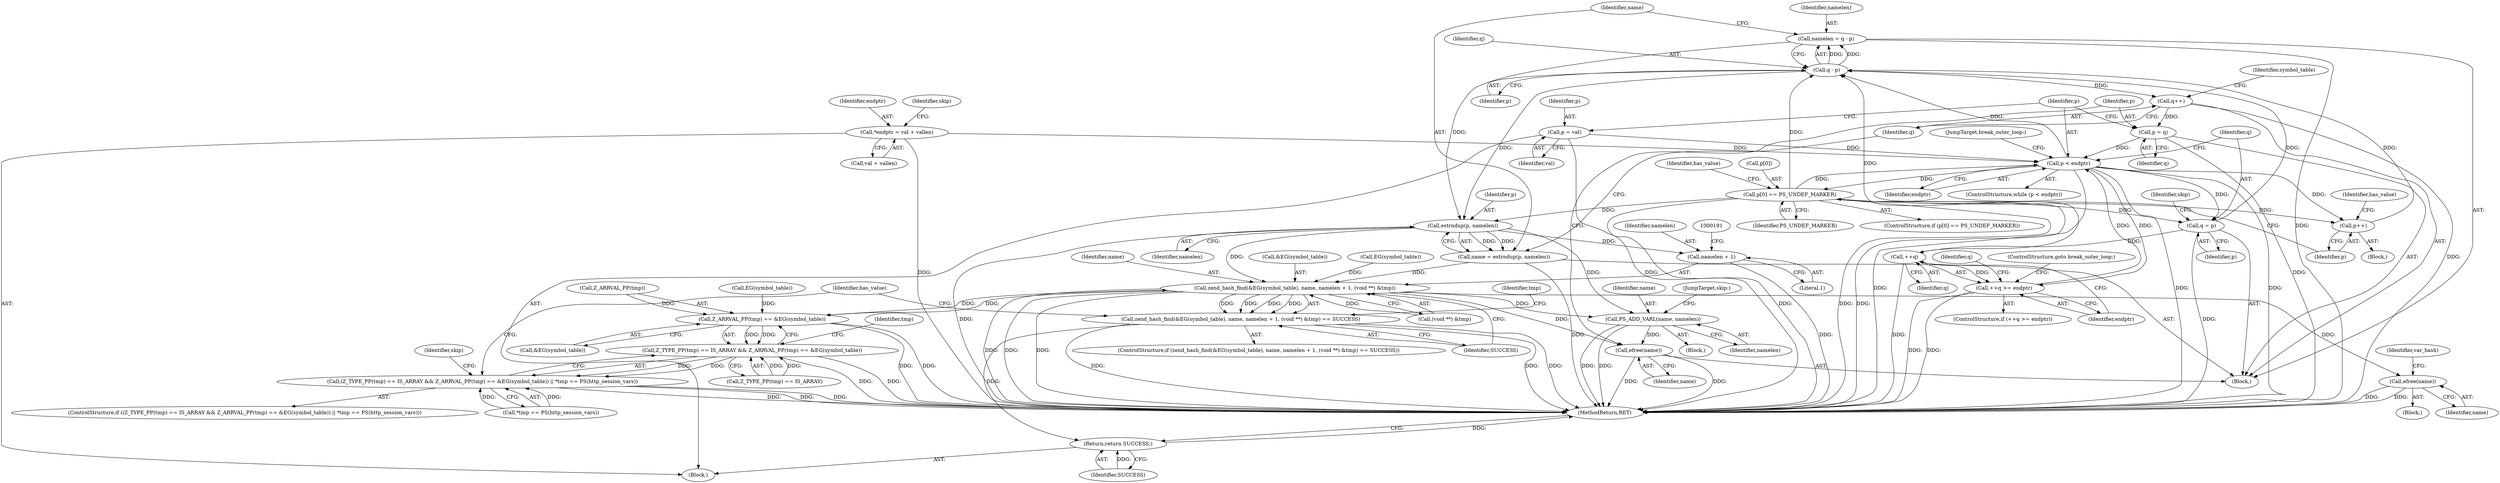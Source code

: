 digraph "0_php-src_8763c6090d627d8bb0ee1d030c30e58f406be9ce?w=1_0@integer" {
"1000168" [label="(Call,namelen = q - p)"];
"1000170" [label="(Call,q - p)"];
"1000133" [label="(Call,q = p)"];
"1000128" [label="(Call,p < endptr)"];
"1000124" [label="(Call,p = val)"];
"1000152" [label="(Call,p[0] == PS_UNDEF_MARKER)"];
"1000256" [label="(Call,p = q)"];
"1000178" [label="(Call,q++)"];
"1000146" [label="(Call,++q >= endptr)"];
"1000147" [label="(Call,++q)"];
"1000109" [label="(Call,*endptr = val + vallen)"];
"1000158" [label="(Call,p++)"];
"1000175" [label="(Call,estrndup(p, namelen))"];
"1000173" [label="(Call,name = estrndup(p, namelen))"];
"1000182" [label="(Call,zend_hash_find(&EG(symbol_table), name, namelen + 1, (void **) &tmp))"];
"1000181" [label="(Call,zend_hash_find(&EG(symbol_table), name, namelen + 1, (void **) &tmp) == SUCCESS)"];
"1000262" [label="(Return,return SUCCESS;)"];
"1000203" [label="(Call,Z_ARRVAL_PP(tmp) == &EG(symbol_table))"];
"1000198" [label="(Call,Z_TYPE_PP(tmp) == IS_ARRAY && Z_ARRVAL_PP(tmp) == &EG(symbol_table))"];
"1000197" [label="(Call,(Z_TYPE_PP(tmp) == IS_ARRAY && Z_ARRVAL_PP(tmp) == &EG(symbol_table)) || *tmp == PS(http_session_vars))"];
"1000240" [label="(Call,efree(name))"];
"1000250" [label="(Call,PS_ADD_VARL(name, namelen))"];
"1000254" [label="(Call,efree(name))"];
"1000187" [label="(Call,namelen + 1)"];
"1000251" [label="(Identifier,name)"];
"1000131" [label="(Block,)"];
"1000124" [label="(Call,p = val)"];
"1000184" [label="(Call,EG(symbol_table))"];
"1000171" [label="(Identifier,q)"];
"1000127" [label="(ControlStructure,while (p < endptr))"];
"1000256" [label="(Call,p = q)"];
"1000206" [label="(Call,&EG(symbol_table))"];
"1000186" [label="(Identifier,name)"];
"1000258" [label="(Identifier,q)"];
"1000125" [label="(Identifier,p)"];
"1000252" [label="(Identifier,namelen)"];
"1000199" [label="(Call,Z_TYPE_PP(tmp) == IS_ARRAY)"];
"1000151" [label="(ControlStructure,if (p[0] == PS_UNDEF_MARKER))"];
"1000130" [label="(Identifier,endptr)"];
"1000176" [label="(Identifier,p)"];
"1000172" [label="(Identifier,p)"];
"1000150" [label="(ControlStructure,goto break_outer_loop;)"];
"1000135" [label="(Identifier,p)"];
"1000209" [label="(Call,*tmp == PS(http_session_vars))"];
"1000145" [label="(ControlStructure,if (++q >= endptr))"];
"1000241" [label="(Identifier,name)"];
"1000196" [label="(ControlStructure,if ((Z_TYPE_PP(tmp) == IS_ARRAY && Z_ARRVAL_PP(tmp) == &EG(symbol_table)) || *tmp == PS(http_session_vars)))"];
"1000234" [label="(Block,)"];
"1000168" [label="(Call,namelen = q - p)"];
"1000177" [label="(Identifier,namelen)"];
"1000263" [label="(Identifier,SUCCESS)"];
"1000137" [label="(Identifier,skip)"];
"1000194" [label="(Identifier,SUCCESS)"];
"1000198" [label="(Call,Z_TYPE_PP(tmp) == IS_ARRAY && Z_ARRVAL_PP(tmp) == &EG(symbol_table))"];
"1000161" [label="(Identifier,has_value)"];
"1000126" [label="(Identifier,val)"];
"1000197" [label="(Call,(Z_TYPE_PP(tmp) == IS_ARRAY && Z_ARRVAL_PP(tmp) == &EG(symbol_table)) || *tmp == PS(http_session_vars))"];
"1000159" [label="(Identifier,p)"];
"1000188" [label="(Identifier,namelen)"];
"1000255" [label="(Identifier,name)"];
"1000187" [label="(Call,namelen + 1)"];
"1000204" [label="(Call,Z_ARRVAL_PP(tmp))"];
"1000219" [label="(Identifier,has_value)"];
"1000152" [label="(Call,p[0] == PS_UNDEF_MARKER)"];
"1000240" [label="(Call,efree(name))"];
"1000153" [label="(Call,p[0])"];
"1000146" [label="(Call,++q >= endptr)"];
"1000120" [label="(Identifier,skip)"];
"1000185" [label="(Identifier,symbol_table)"];
"1000181" [label="(Call,zend_hash_find(&EG(symbol_table), name, namelen + 1, (void **) &tmp) == SUCCESS)"];
"1000249" [label="(Block,)"];
"1000129" [label="(Identifier,p)"];
"1000149" [label="(Identifier,endptr)"];
"1000142" [label="(Identifier,q)"];
"1000183" [label="(Call,&EG(symbol_table))"];
"1000207" [label="(Call,EG(symbol_table))"];
"1000110" [label="(Identifier,endptr)"];
"1000190" [label="(Call,(void **) &tmp)"];
"1000169" [label="(Identifier,namelen)"];
"1000134" [label="(Identifier,q)"];
"1000158" [label="(Call,p++)"];
"1000166" [label="(Identifier,has_value)"];
"1000147" [label="(Call,++q)"];
"1000148" [label="(Identifier,q)"];
"1000262" [label="(Return,return SUCCESS;)"];
"1000157" [label="(Block,)"];
"1000175" [label="(Call,estrndup(p, namelen))"];
"1000259" [label="(JumpTarget,break_outer_loop:)"];
"1000257" [label="(Identifier,p)"];
"1000250" [label="(Call,PS_ADD_VARL(name, namelen))"];
"1000201" [label="(Identifier,tmp)"];
"1000179" [label="(Identifier,q)"];
"1000178" [label="(Call,q++)"];
"1000264" [label="(MethodReturn,RET)"];
"1000180" [label="(ControlStructure,if (zend_hash_find(&EG(symbol_table), name, namelen + 1, (void **) &tmp) == SUCCESS))"];
"1000216" [label="(Identifier,skip)"];
"1000156" [label="(Identifier,PS_UNDEF_MARKER)"];
"1000133" [label="(Call,q = p)"];
"1000253" [label="(JumpTarget,skip:)"];
"1000203" [label="(Call,Z_ARRVAL_PP(tmp) == &EG(symbol_table))"];
"1000243" [label="(Identifier,var_hash)"];
"1000109" [label="(Call,*endptr = val + vallen)"];
"1000170" [label="(Call,q - p)"];
"1000174" [label="(Identifier,name)"];
"1000254" [label="(Call,efree(name))"];
"1000211" [label="(Identifier,tmp)"];
"1000173" [label="(Call,name = estrndup(p, namelen))"];
"1000104" [label="(Block,)"];
"1000111" [label="(Call,val + vallen)"];
"1000189" [label="(Literal,1)"];
"1000128" [label="(Call,p < endptr)"];
"1000182" [label="(Call,zend_hash_find(&EG(symbol_table), name, namelen + 1, (void **) &tmp))"];
"1000168" -> "1000131"  [label="AST: "];
"1000168" -> "1000170"  [label="CFG: "];
"1000169" -> "1000168"  [label="AST: "];
"1000170" -> "1000168"  [label="AST: "];
"1000174" -> "1000168"  [label="CFG: "];
"1000168" -> "1000264"  [label="DDG: "];
"1000170" -> "1000168"  [label="DDG: "];
"1000170" -> "1000168"  [label="DDG: "];
"1000168" -> "1000175"  [label="DDG: "];
"1000170" -> "1000172"  [label="CFG: "];
"1000171" -> "1000170"  [label="AST: "];
"1000172" -> "1000170"  [label="AST: "];
"1000133" -> "1000170"  [label="DDG: "];
"1000147" -> "1000170"  [label="DDG: "];
"1000158" -> "1000170"  [label="DDG: "];
"1000152" -> "1000170"  [label="DDG: "];
"1000128" -> "1000170"  [label="DDG: "];
"1000170" -> "1000175"  [label="DDG: "];
"1000170" -> "1000178"  [label="DDG: "];
"1000133" -> "1000131"  [label="AST: "];
"1000133" -> "1000135"  [label="CFG: "];
"1000134" -> "1000133"  [label="AST: "];
"1000135" -> "1000133"  [label="AST: "];
"1000137" -> "1000133"  [label="CFG: "];
"1000133" -> "1000264"  [label="DDG: "];
"1000128" -> "1000133"  [label="DDG: "];
"1000152" -> "1000133"  [label="DDG: "];
"1000133" -> "1000147"  [label="DDG: "];
"1000128" -> "1000127"  [label="AST: "];
"1000128" -> "1000130"  [label="CFG: "];
"1000129" -> "1000128"  [label="AST: "];
"1000130" -> "1000128"  [label="AST: "];
"1000134" -> "1000128"  [label="CFG: "];
"1000259" -> "1000128"  [label="CFG: "];
"1000128" -> "1000264"  [label="DDG: "];
"1000128" -> "1000264"  [label="DDG: "];
"1000128" -> "1000264"  [label="DDG: "];
"1000124" -> "1000128"  [label="DDG: "];
"1000152" -> "1000128"  [label="DDG: "];
"1000256" -> "1000128"  [label="DDG: "];
"1000146" -> "1000128"  [label="DDG: "];
"1000109" -> "1000128"  [label="DDG: "];
"1000128" -> "1000146"  [label="DDG: "];
"1000128" -> "1000152"  [label="DDG: "];
"1000128" -> "1000158"  [label="DDG: "];
"1000124" -> "1000104"  [label="AST: "];
"1000124" -> "1000126"  [label="CFG: "];
"1000125" -> "1000124"  [label="AST: "];
"1000126" -> "1000124"  [label="AST: "];
"1000129" -> "1000124"  [label="CFG: "];
"1000124" -> "1000264"  [label="DDG: "];
"1000152" -> "1000151"  [label="AST: "];
"1000152" -> "1000156"  [label="CFG: "];
"1000153" -> "1000152"  [label="AST: "];
"1000156" -> "1000152"  [label="AST: "];
"1000159" -> "1000152"  [label="CFG: "];
"1000166" -> "1000152"  [label="CFG: "];
"1000152" -> "1000264"  [label="DDG: "];
"1000152" -> "1000264"  [label="DDG: "];
"1000152" -> "1000264"  [label="DDG: "];
"1000152" -> "1000158"  [label="DDG: "];
"1000152" -> "1000175"  [label="DDG: "];
"1000256" -> "1000131"  [label="AST: "];
"1000256" -> "1000258"  [label="CFG: "];
"1000257" -> "1000256"  [label="AST: "];
"1000258" -> "1000256"  [label="AST: "];
"1000129" -> "1000256"  [label="CFG: "];
"1000256" -> "1000264"  [label="DDG: "];
"1000178" -> "1000256"  [label="DDG: "];
"1000178" -> "1000131"  [label="AST: "];
"1000178" -> "1000179"  [label="CFG: "];
"1000179" -> "1000178"  [label="AST: "];
"1000185" -> "1000178"  [label="CFG: "];
"1000178" -> "1000264"  [label="DDG: "];
"1000146" -> "1000145"  [label="AST: "];
"1000146" -> "1000149"  [label="CFG: "];
"1000147" -> "1000146"  [label="AST: "];
"1000149" -> "1000146"  [label="AST: "];
"1000142" -> "1000146"  [label="CFG: "];
"1000150" -> "1000146"  [label="CFG: "];
"1000146" -> "1000264"  [label="DDG: "];
"1000146" -> "1000264"  [label="DDG: "];
"1000147" -> "1000146"  [label="DDG: "];
"1000147" -> "1000148"  [label="CFG: "];
"1000148" -> "1000147"  [label="AST: "];
"1000149" -> "1000147"  [label="CFG: "];
"1000147" -> "1000264"  [label="DDG: "];
"1000109" -> "1000104"  [label="AST: "];
"1000109" -> "1000111"  [label="CFG: "];
"1000110" -> "1000109"  [label="AST: "];
"1000111" -> "1000109"  [label="AST: "];
"1000120" -> "1000109"  [label="CFG: "];
"1000109" -> "1000264"  [label="DDG: "];
"1000158" -> "1000157"  [label="AST: "];
"1000158" -> "1000159"  [label="CFG: "];
"1000159" -> "1000158"  [label="AST: "];
"1000161" -> "1000158"  [label="CFG: "];
"1000175" -> "1000173"  [label="AST: "];
"1000175" -> "1000177"  [label="CFG: "];
"1000176" -> "1000175"  [label="AST: "];
"1000177" -> "1000175"  [label="AST: "];
"1000173" -> "1000175"  [label="CFG: "];
"1000175" -> "1000264"  [label="DDG: "];
"1000175" -> "1000173"  [label="DDG: "];
"1000175" -> "1000173"  [label="DDG: "];
"1000175" -> "1000182"  [label="DDG: "];
"1000175" -> "1000187"  [label="DDG: "];
"1000175" -> "1000250"  [label="DDG: "];
"1000173" -> "1000131"  [label="AST: "];
"1000174" -> "1000173"  [label="AST: "];
"1000179" -> "1000173"  [label="CFG: "];
"1000173" -> "1000264"  [label="DDG: "];
"1000173" -> "1000182"  [label="DDG: "];
"1000182" -> "1000181"  [label="AST: "];
"1000182" -> "1000190"  [label="CFG: "];
"1000183" -> "1000182"  [label="AST: "];
"1000186" -> "1000182"  [label="AST: "];
"1000187" -> "1000182"  [label="AST: "];
"1000190" -> "1000182"  [label="AST: "];
"1000194" -> "1000182"  [label="CFG: "];
"1000182" -> "1000264"  [label="DDG: "];
"1000182" -> "1000264"  [label="DDG: "];
"1000182" -> "1000264"  [label="DDG: "];
"1000182" -> "1000181"  [label="DDG: "];
"1000182" -> "1000181"  [label="DDG: "];
"1000182" -> "1000181"  [label="DDG: "];
"1000182" -> "1000181"  [label="DDG: "];
"1000203" -> "1000182"  [label="DDG: "];
"1000184" -> "1000182"  [label="DDG: "];
"1000190" -> "1000182"  [label="DDG: "];
"1000182" -> "1000203"  [label="DDG: "];
"1000182" -> "1000240"  [label="DDG: "];
"1000182" -> "1000250"  [label="DDG: "];
"1000182" -> "1000254"  [label="DDG: "];
"1000181" -> "1000180"  [label="AST: "];
"1000181" -> "1000194"  [label="CFG: "];
"1000194" -> "1000181"  [label="AST: "];
"1000201" -> "1000181"  [label="CFG: "];
"1000219" -> "1000181"  [label="CFG: "];
"1000181" -> "1000264"  [label="DDG: "];
"1000181" -> "1000264"  [label="DDG: "];
"1000181" -> "1000264"  [label="DDG: "];
"1000181" -> "1000262"  [label="DDG: "];
"1000262" -> "1000104"  [label="AST: "];
"1000262" -> "1000263"  [label="CFG: "];
"1000263" -> "1000262"  [label="AST: "];
"1000264" -> "1000262"  [label="CFG: "];
"1000262" -> "1000264"  [label="DDG: "];
"1000263" -> "1000262"  [label="DDG: "];
"1000203" -> "1000198"  [label="AST: "];
"1000203" -> "1000206"  [label="CFG: "];
"1000204" -> "1000203"  [label="AST: "];
"1000206" -> "1000203"  [label="AST: "];
"1000198" -> "1000203"  [label="CFG: "];
"1000203" -> "1000264"  [label="DDG: "];
"1000203" -> "1000264"  [label="DDG: "];
"1000203" -> "1000198"  [label="DDG: "];
"1000203" -> "1000198"  [label="DDG: "];
"1000204" -> "1000203"  [label="DDG: "];
"1000207" -> "1000203"  [label="DDG: "];
"1000198" -> "1000197"  [label="AST: "];
"1000198" -> "1000199"  [label="CFG: "];
"1000199" -> "1000198"  [label="AST: "];
"1000211" -> "1000198"  [label="CFG: "];
"1000197" -> "1000198"  [label="CFG: "];
"1000198" -> "1000264"  [label="DDG: "];
"1000198" -> "1000264"  [label="DDG: "];
"1000198" -> "1000197"  [label="DDG: "];
"1000198" -> "1000197"  [label="DDG: "];
"1000199" -> "1000198"  [label="DDG: "];
"1000199" -> "1000198"  [label="DDG: "];
"1000197" -> "1000196"  [label="AST: "];
"1000197" -> "1000209"  [label="CFG: "];
"1000209" -> "1000197"  [label="AST: "];
"1000216" -> "1000197"  [label="CFG: "];
"1000219" -> "1000197"  [label="CFG: "];
"1000197" -> "1000264"  [label="DDG: "];
"1000197" -> "1000264"  [label="DDG: "];
"1000197" -> "1000264"  [label="DDG: "];
"1000209" -> "1000197"  [label="DDG: "];
"1000209" -> "1000197"  [label="DDG: "];
"1000240" -> "1000234"  [label="AST: "];
"1000240" -> "1000241"  [label="CFG: "];
"1000241" -> "1000240"  [label="AST: "];
"1000243" -> "1000240"  [label="CFG: "];
"1000240" -> "1000264"  [label="DDG: "];
"1000240" -> "1000264"  [label="DDG: "];
"1000250" -> "1000249"  [label="AST: "];
"1000250" -> "1000252"  [label="CFG: "];
"1000251" -> "1000250"  [label="AST: "];
"1000252" -> "1000250"  [label="AST: "];
"1000253" -> "1000250"  [label="CFG: "];
"1000250" -> "1000264"  [label="DDG: "];
"1000250" -> "1000264"  [label="DDG: "];
"1000250" -> "1000254"  [label="DDG: "];
"1000254" -> "1000131"  [label="AST: "];
"1000254" -> "1000255"  [label="CFG: "];
"1000255" -> "1000254"  [label="AST: "];
"1000257" -> "1000254"  [label="CFG: "];
"1000254" -> "1000264"  [label="DDG: "];
"1000254" -> "1000264"  [label="DDG: "];
"1000187" -> "1000189"  [label="CFG: "];
"1000188" -> "1000187"  [label="AST: "];
"1000189" -> "1000187"  [label="AST: "];
"1000191" -> "1000187"  [label="CFG: "];
"1000187" -> "1000264"  [label="DDG: "];
}
